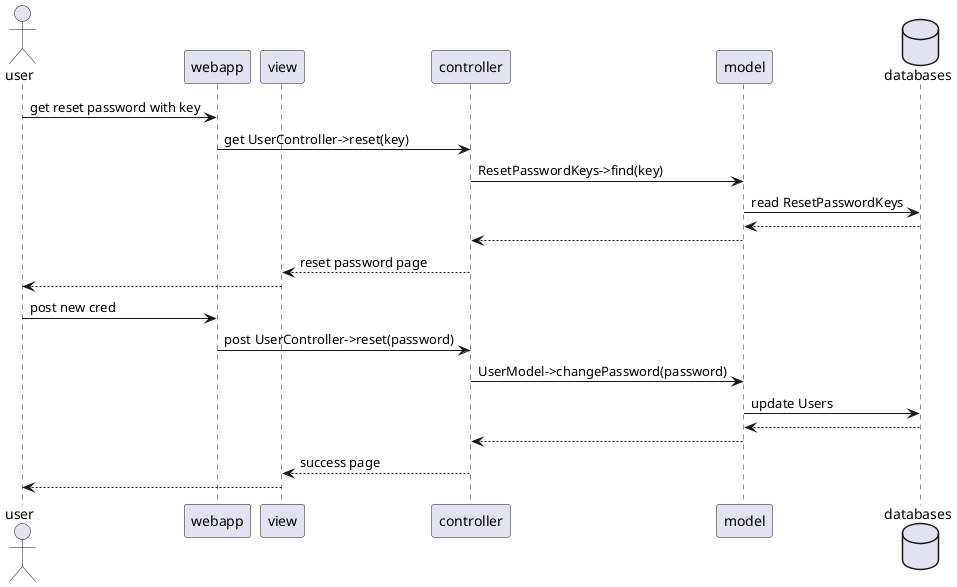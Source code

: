 @startuml

' reset password
actor  user
participant webapp
participant view
participant controller
participant model
database databases

user -> webapp : get reset password with key
webapp -> controller : get UserController->reset(key)
controller -> model : ResetPasswordKeys->find(key)
model -> databases : read ResetPasswordKeys
databases --> model
model --> controller
controller --> view : reset password page
view --> user
user -> webapp : post new cred
webapp -> controller : post UserController->reset(password)
controller -> model : UserModel->changePassword(password)
model -> databases : update Users
databases --> model
model --> controller
controller --> view : success page
view --> user


@enduml